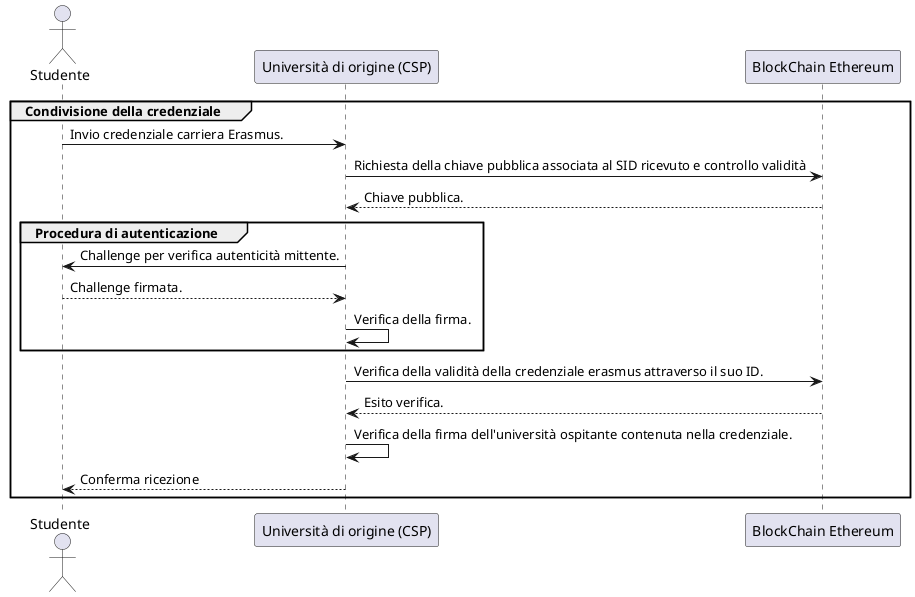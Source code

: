 @startuml Condivisione Credenziale Erasmus
    actor Studente as s
    participant "Università di origine (CSP)" as uorigin
    participant "BlockChain Ethereum" as ether

    group Condivisione della credenziale
        s -> uorigin : Invio credenziale carriera Erasmus.

        uorigin -> ether : Richiesta della chiave pubblica associata al SID ricevuto e controllo validità
        ether --> uorigin : Chiave pubblica.


        group Procedura di autenticazione
            uorigin -> s : Challenge per verifica autenticità mittente.
            s --> uorigin : Challenge firmata.
            uorigin -> uorigin : Verifica della firma.
        end


        uorigin -> ether : Verifica della validità della credenziale erasmus attraverso il suo ID.
        ether --> uorigin : Esito verifica.
        uorigin -> uorigin : Verifica della firma dell'università ospitante contenuta nella credenziale.

        uorigin --> s : Conferma ricezione
    end
@enduml